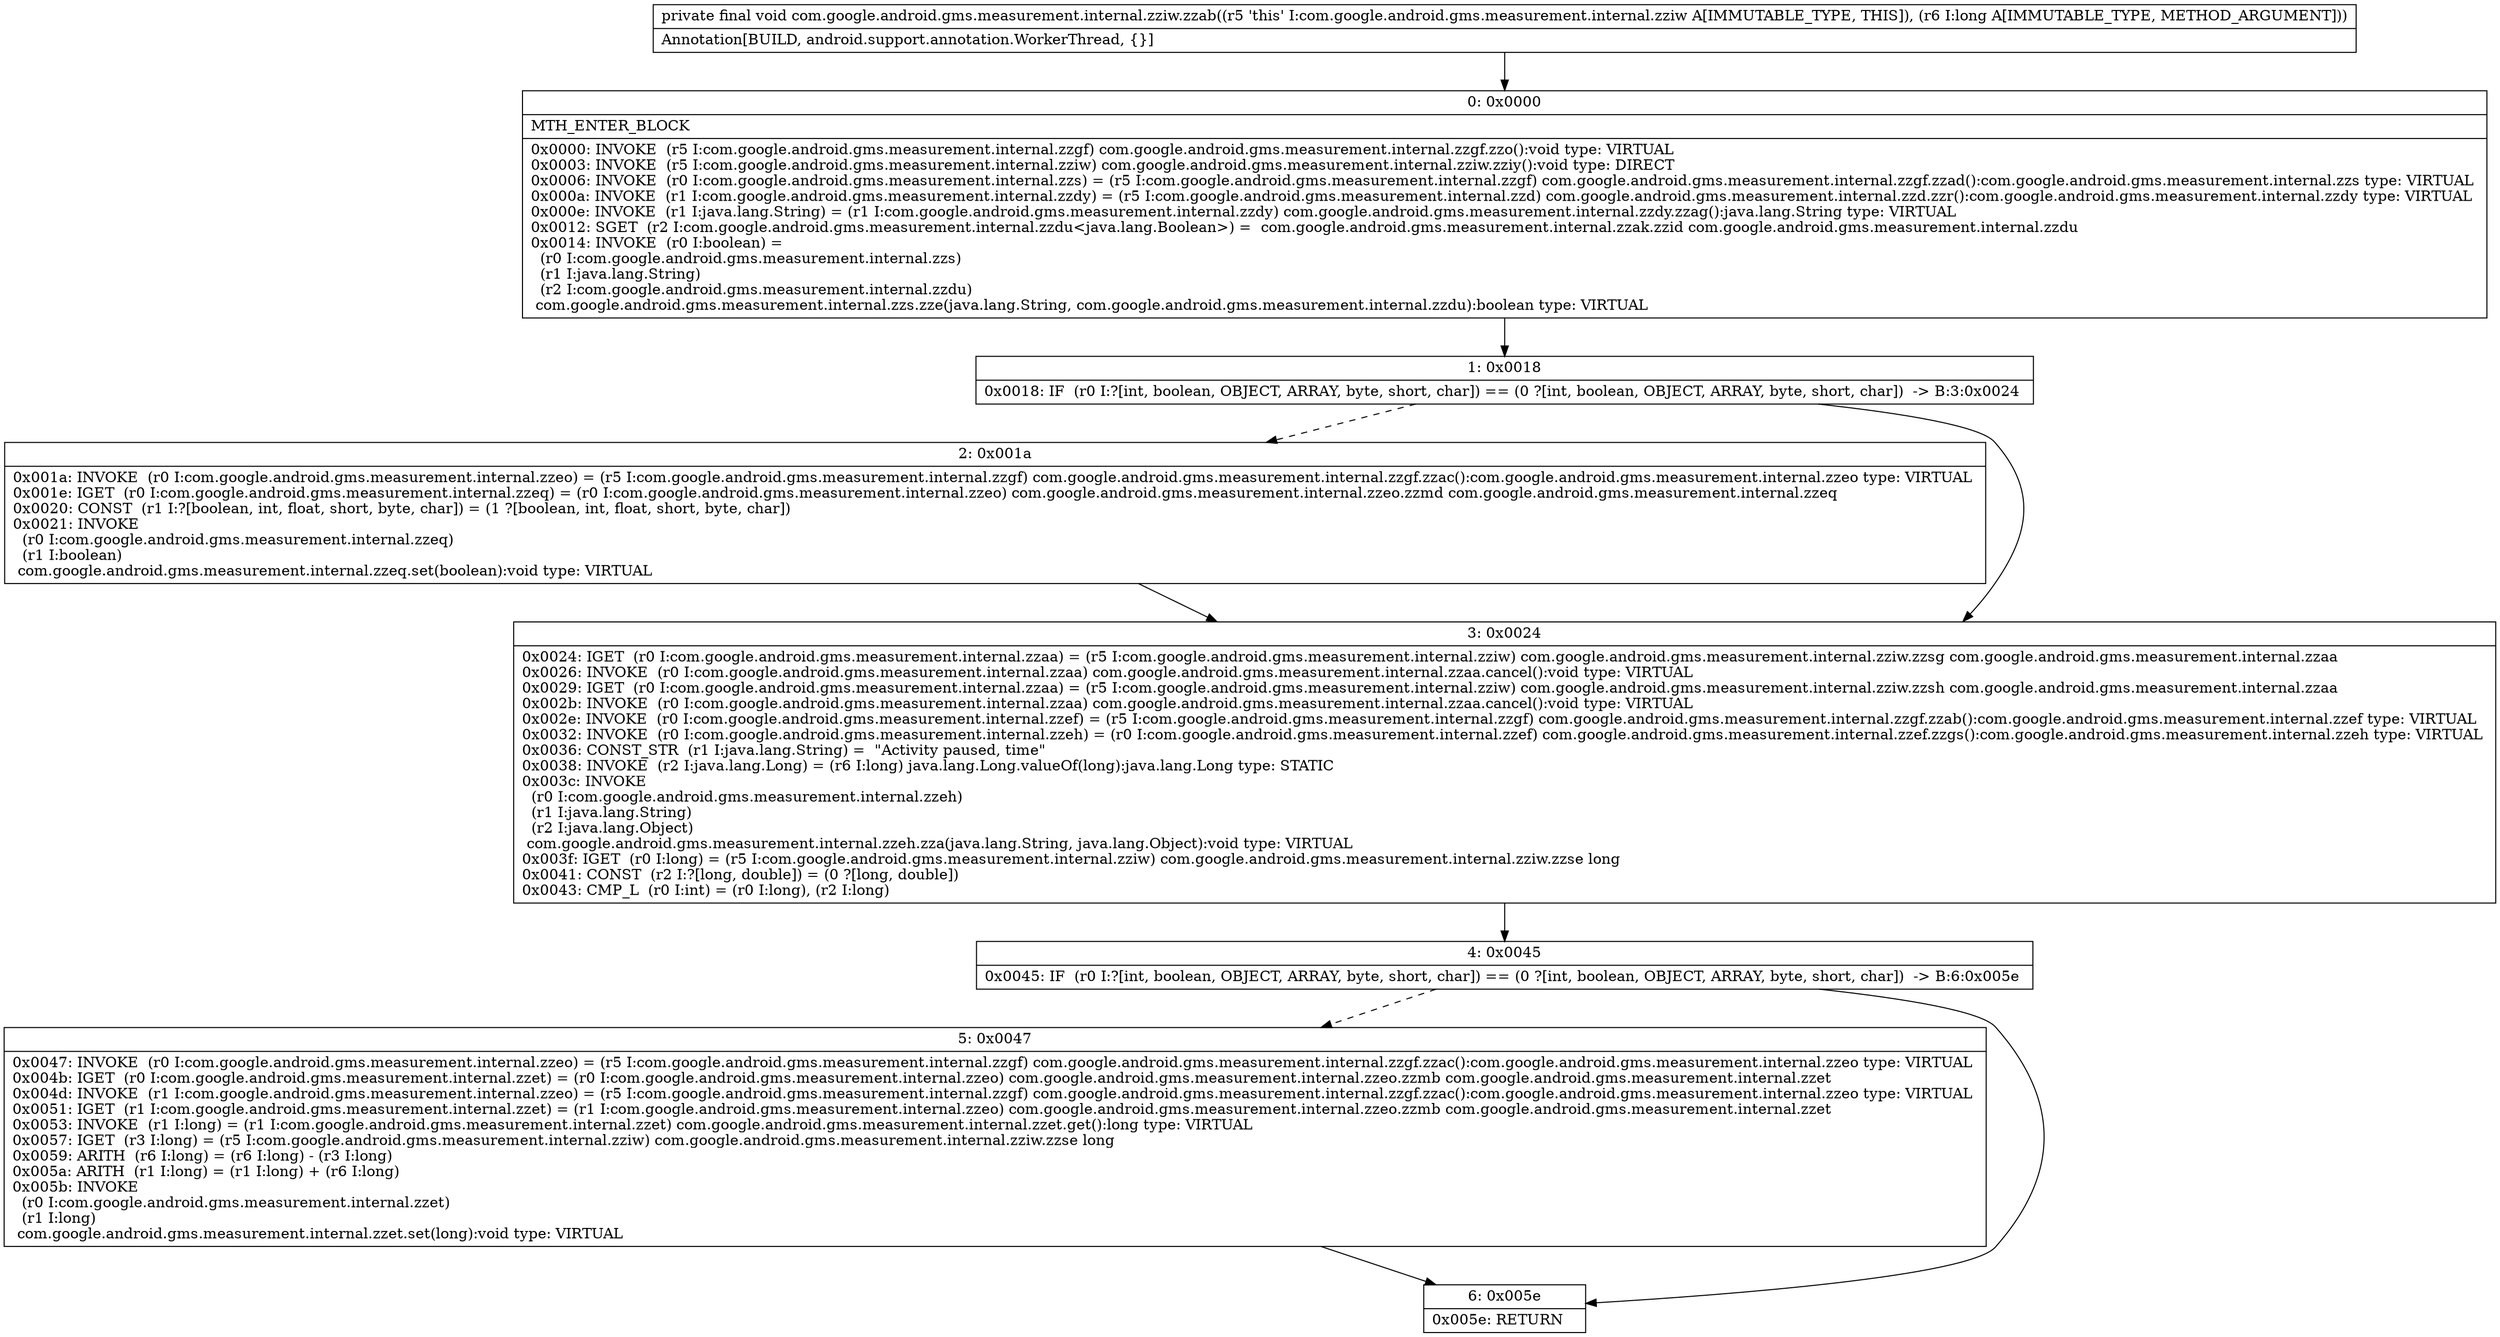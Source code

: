 digraph "CFG forcom.google.android.gms.measurement.internal.zziw.zzab(J)V" {
Node_0 [shape=record,label="{0\:\ 0x0000|MTH_ENTER_BLOCK\l|0x0000: INVOKE  (r5 I:com.google.android.gms.measurement.internal.zzgf) com.google.android.gms.measurement.internal.zzgf.zzo():void type: VIRTUAL \l0x0003: INVOKE  (r5 I:com.google.android.gms.measurement.internal.zziw) com.google.android.gms.measurement.internal.zziw.zziy():void type: DIRECT \l0x0006: INVOKE  (r0 I:com.google.android.gms.measurement.internal.zzs) = (r5 I:com.google.android.gms.measurement.internal.zzgf) com.google.android.gms.measurement.internal.zzgf.zzad():com.google.android.gms.measurement.internal.zzs type: VIRTUAL \l0x000a: INVOKE  (r1 I:com.google.android.gms.measurement.internal.zzdy) = (r5 I:com.google.android.gms.measurement.internal.zzd) com.google.android.gms.measurement.internal.zzd.zzr():com.google.android.gms.measurement.internal.zzdy type: VIRTUAL \l0x000e: INVOKE  (r1 I:java.lang.String) = (r1 I:com.google.android.gms.measurement.internal.zzdy) com.google.android.gms.measurement.internal.zzdy.zzag():java.lang.String type: VIRTUAL \l0x0012: SGET  (r2 I:com.google.android.gms.measurement.internal.zzdu\<java.lang.Boolean\>) =  com.google.android.gms.measurement.internal.zzak.zzid com.google.android.gms.measurement.internal.zzdu \l0x0014: INVOKE  (r0 I:boolean) = \l  (r0 I:com.google.android.gms.measurement.internal.zzs)\l  (r1 I:java.lang.String)\l  (r2 I:com.google.android.gms.measurement.internal.zzdu)\l com.google.android.gms.measurement.internal.zzs.zze(java.lang.String, com.google.android.gms.measurement.internal.zzdu):boolean type: VIRTUAL \l}"];
Node_1 [shape=record,label="{1\:\ 0x0018|0x0018: IF  (r0 I:?[int, boolean, OBJECT, ARRAY, byte, short, char]) == (0 ?[int, boolean, OBJECT, ARRAY, byte, short, char])  \-\> B:3:0x0024 \l}"];
Node_2 [shape=record,label="{2\:\ 0x001a|0x001a: INVOKE  (r0 I:com.google.android.gms.measurement.internal.zzeo) = (r5 I:com.google.android.gms.measurement.internal.zzgf) com.google.android.gms.measurement.internal.zzgf.zzac():com.google.android.gms.measurement.internal.zzeo type: VIRTUAL \l0x001e: IGET  (r0 I:com.google.android.gms.measurement.internal.zzeq) = (r0 I:com.google.android.gms.measurement.internal.zzeo) com.google.android.gms.measurement.internal.zzeo.zzmd com.google.android.gms.measurement.internal.zzeq \l0x0020: CONST  (r1 I:?[boolean, int, float, short, byte, char]) = (1 ?[boolean, int, float, short, byte, char]) \l0x0021: INVOKE  \l  (r0 I:com.google.android.gms.measurement.internal.zzeq)\l  (r1 I:boolean)\l com.google.android.gms.measurement.internal.zzeq.set(boolean):void type: VIRTUAL \l}"];
Node_3 [shape=record,label="{3\:\ 0x0024|0x0024: IGET  (r0 I:com.google.android.gms.measurement.internal.zzaa) = (r5 I:com.google.android.gms.measurement.internal.zziw) com.google.android.gms.measurement.internal.zziw.zzsg com.google.android.gms.measurement.internal.zzaa \l0x0026: INVOKE  (r0 I:com.google.android.gms.measurement.internal.zzaa) com.google.android.gms.measurement.internal.zzaa.cancel():void type: VIRTUAL \l0x0029: IGET  (r0 I:com.google.android.gms.measurement.internal.zzaa) = (r5 I:com.google.android.gms.measurement.internal.zziw) com.google.android.gms.measurement.internal.zziw.zzsh com.google.android.gms.measurement.internal.zzaa \l0x002b: INVOKE  (r0 I:com.google.android.gms.measurement.internal.zzaa) com.google.android.gms.measurement.internal.zzaa.cancel():void type: VIRTUAL \l0x002e: INVOKE  (r0 I:com.google.android.gms.measurement.internal.zzef) = (r5 I:com.google.android.gms.measurement.internal.zzgf) com.google.android.gms.measurement.internal.zzgf.zzab():com.google.android.gms.measurement.internal.zzef type: VIRTUAL \l0x0032: INVOKE  (r0 I:com.google.android.gms.measurement.internal.zzeh) = (r0 I:com.google.android.gms.measurement.internal.zzef) com.google.android.gms.measurement.internal.zzef.zzgs():com.google.android.gms.measurement.internal.zzeh type: VIRTUAL \l0x0036: CONST_STR  (r1 I:java.lang.String) =  \"Activity paused, time\" \l0x0038: INVOKE  (r2 I:java.lang.Long) = (r6 I:long) java.lang.Long.valueOf(long):java.lang.Long type: STATIC \l0x003c: INVOKE  \l  (r0 I:com.google.android.gms.measurement.internal.zzeh)\l  (r1 I:java.lang.String)\l  (r2 I:java.lang.Object)\l com.google.android.gms.measurement.internal.zzeh.zza(java.lang.String, java.lang.Object):void type: VIRTUAL \l0x003f: IGET  (r0 I:long) = (r5 I:com.google.android.gms.measurement.internal.zziw) com.google.android.gms.measurement.internal.zziw.zzse long \l0x0041: CONST  (r2 I:?[long, double]) = (0 ?[long, double]) \l0x0043: CMP_L  (r0 I:int) = (r0 I:long), (r2 I:long) \l}"];
Node_4 [shape=record,label="{4\:\ 0x0045|0x0045: IF  (r0 I:?[int, boolean, OBJECT, ARRAY, byte, short, char]) == (0 ?[int, boolean, OBJECT, ARRAY, byte, short, char])  \-\> B:6:0x005e \l}"];
Node_5 [shape=record,label="{5\:\ 0x0047|0x0047: INVOKE  (r0 I:com.google.android.gms.measurement.internal.zzeo) = (r5 I:com.google.android.gms.measurement.internal.zzgf) com.google.android.gms.measurement.internal.zzgf.zzac():com.google.android.gms.measurement.internal.zzeo type: VIRTUAL \l0x004b: IGET  (r0 I:com.google.android.gms.measurement.internal.zzet) = (r0 I:com.google.android.gms.measurement.internal.zzeo) com.google.android.gms.measurement.internal.zzeo.zzmb com.google.android.gms.measurement.internal.zzet \l0x004d: INVOKE  (r1 I:com.google.android.gms.measurement.internal.zzeo) = (r5 I:com.google.android.gms.measurement.internal.zzgf) com.google.android.gms.measurement.internal.zzgf.zzac():com.google.android.gms.measurement.internal.zzeo type: VIRTUAL \l0x0051: IGET  (r1 I:com.google.android.gms.measurement.internal.zzet) = (r1 I:com.google.android.gms.measurement.internal.zzeo) com.google.android.gms.measurement.internal.zzeo.zzmb com.google.android.gms.measurement.internal.zzet \l0x0053: INVOKE  (r1 I:long) = (r1 I:com.google.android.gms.measurement.internal.zzet) com.google.android.gms.measurement.internal.zzet.get():long type: VIRTUAL \l0x0057: IGET  (r3 I:long) = (r5 I:com.google.android.gms.measurement.internal.zziw) com.google.android.gms.measurement.internal.zziw.zzse long \l0x0059: ARITH  (r6 I:long) = (r6 I:long) \- (r3 I:long) \l0x005a: ARITH  (r1 I:long) = (r1 I:long) + (r6 I:long) \l0x005b: INVOKE  \l  (r0 I:com.google.android.gms.measurement.internal.zzet)\l  (r1 I:long)\l com.google.android.gms.measurement.internal.zzet.set(long):void type: VIRTUAL \l}"];
Node_6 [shape=record,label="{6\:\ 0x005e|0x005e: RETURN   \l}"];
MethodNode[shape=record,label="{private final void com.google.android.gms.measurement.internal.zziw.zzab((r5 'this' I:com.google.android.gms.measurement.internal.zziw A[IMMUTABLE_TYPE, THIS]), (r6 I:long A[IMMUTABLE_TYPE, METHOD_ARGUMENT]))  | Annotation[BUILD, android.support.annotation.WorkerThread, \{\}]\l}"];
MethodNode -> Node_0;
Node_0 -> Node_1;
Node_1 -> Node_2[style=dashed];
Node_1 -> Node_3;
Node_2 -> Node_3;
Node_3 -> Node_4;
Node_4 -> Node_5[style=dashed];
Node_4 -> Node_6;
Node_5 -> Node_6;
}

